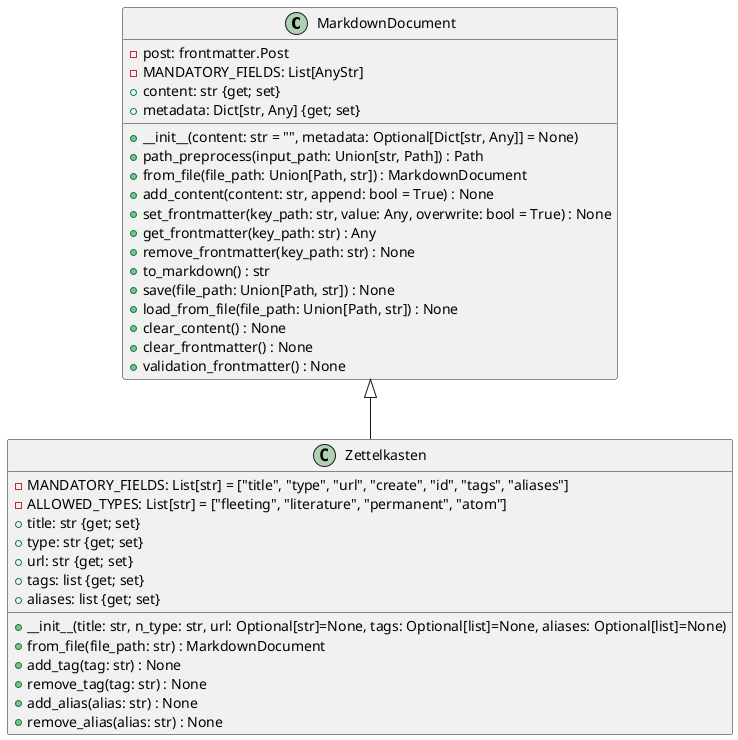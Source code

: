@startuml
' Define the MarkdownDocument class
class MarkdownDocument {
  - post: frontmatter.Post
  - MANDATORY_FIELDS: List[AnyStr]
  + __init__(content: str = "", metadata: Optional[Dict[str, Any]] = None)
  + path_preprocess(input_path: Union[str, Path]) : Path
  + from_file(file_path: Union[Path, str]) : MarkdownDocument
  + content: str {get; set}
  + metadata: Dict[str, Any] {get; set}
  + add_content(content: str, append: bool = True) : None
  + set_frontmatter(key_path: str, value: Any, overwrite: bool = True) : None
  + get_frontmatter(key_path: str) : Any
  + remove_frontmatter(key_path: str) : None
  + to_markdown() : str
  + save(file_path: Union[Path, str]) : None
  + load_from_file(file_path: Union[Path, str]) : None
  + clear_content() : None
  + clear_frontmatter() : None
  + validation_frontmatter() : None
}

' Define the Zettelkasten class, which inherits from MarkdownDocument
class Zettelkasten {
  - MANDATORY_FIELDS: List[str] = ["title", "type", "url", "create", "id", "tags", "aliases"]
  - ALLOWED_TYPES: List[str] = ["fleeting", "literature", "permanent", "atom"]
  + __init__(title: str, n_type: str, url: Optional[str]=None, tags: Optional[list]=None, aliases: Optional[list]=None)
  + from_file(file_path: str) : MarkdownDocument
  + title: str {get; set}
  + type: str {get; set}
  + url: str {get; set}
  + tags: list {get; set}
  + aliases: list {get; set}
  + add_tag(tag: str) : None
  + remove_tag(tag: str) : None
  + add_alias(alias: str) : None
  + remove_alias(alias: str) : None
}

' Inheritance relationship
MarkdownDocument <|-- Zettelkasten
@enduml
